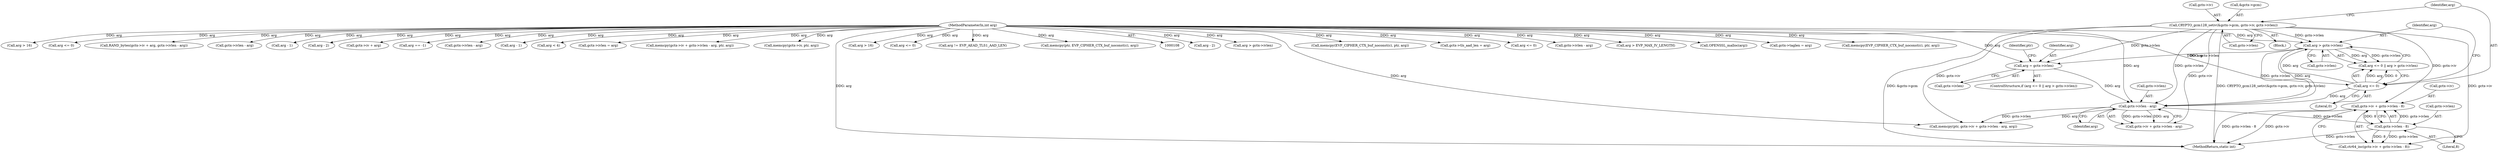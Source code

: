digraph "0_openssl_00d965474b22b54e4275232bc71ee0c699c5cd21_0@pointer" {
"1000393" [label="(Call,gctx->iv + gctx->ivlen - 8)"];
"1000354" [label="(Call,CRYPTO_gcm128_setiv(&gctx->gcm, gctx->iv, gctx->ivlen))"];
"1000397" [label="(Call,gctx->ivlen - 8)"];
"1000386" [label="(Call,gctx->ivlen - arg)"];
"1000370" [label="(Call,arg > gctx->ivlen)"];
"1000367" [label="(Call,arg <= 0)"];
"1000111" [label="(MethodParameterIn,int arg)"];
"1000375" [label="(Call,arg = gctx->ivlen)"];
"1000520" [label="(Call,arg - 2)"];
"1000177" [label="(Call,arg > gctx->ivlen)"];
"1000464" [label="(Call,memcpy(EVP_CIPHER_CTX_buf_noconst(c), ptr, arg))"];
"1000359" [label="(Call,gctx->iv)"];
"1000366" [label="(Call,arg <= 0 || arg > gctx->ivlen)"];
"1000372" [label="(Call,gctx->ivlen)"];
"1000469" [label="(Call,gctx->tls_aad_len = arg)"];
"1000218" [label="(Call,arg <= 0)"];
"1000627" [label="(MethodReturn,static int)"];
"1000324" [label="(Call,gctx->ivlen - arg)"];
"1000367" [label="(Call,arg <= 0)"];
"1000368" [label="(Identifier,arg)"];
"1000390" [label="(Identifier,arg)"];
"1000380" [label="(Call,memcpy(ptr, gctx->iv + gctx->ivlen - arg, arg))"];
"1000386" [label="(Call,gctx->ivlen - arg)"];
"1000354" [label="(Call,CRYPTO_gcm128_setiv(&gctx->gcm, gctx->iv, gctx->ivlen))"];
"1000381" [label="(Identifier,ptr)"];
"1000174" [label="(Call,arg > EVP_MAX_IV_LENGTH)"];
"1000198" [label="(Call,OPENSSL_malloc(arg))"];
"1000377" [label="(Call,gctx->ivlen)"];
"1000369" [label="(Literal,0)"];
"1000234" [label="(Call,gctx->taglen = arg)"];
"1000392" [label="(Call,ctr64_inc(gctx->iv + gctx->ivlen - 8))"];
"1000397" [label="(Call,gctx->ivlen - 8)"];
"1000229" [label="(Call,memcpy(EVP_CIPHER_CTX_buf_noconst(c), ptr, arg))"];
"1000248" [label="(Call,arg > 16)"];
"1000244" [label="(Call,arg <= 0)"];
"1000318" [label="(Call,RAND_bytes(gctx->iv + arg, gctx->ivlen - arg))"];
"1000376" [label="(Identifier,arg)"];
"1000375" [label="(Call,arg = gctx->ivlen)"];
"1000370" [label="(Call,arg > gctx->ivlen)"];
"1000382" [label="(Call,gctx->iv + gctx->ivlen - arg)"];
"1000432" [label="(Call,gctx->ivlen - arg)"];
"1000111" [label="(MethodParameterIn,int arg)"];
"1000387" [label="(Call,gctx->ivlen)"];
"1000490" [label="(Call,arg - 1)"];
"1000483" [label="(Call,arg - 2)"];
"1000371" [label="(Identifier,arg)"];
"1000319" [label="(Call,gctx->iv + arg)"];
"1000362" [label="(Call,gctx->ivlen)"];
"1000271" [label="(Call,arg == -1)"];
"1000297" [label="(Call,gctx->ivlen - arg)"];
"1000530" [label="(Call,arg - 1)"];
"1000293" [label="(Call,arg < 4)"];
"1000365" [label="(ControlStructure,if (arg <= 0 || arg > gctx->ivlen))"];
"1000122" [label="(Block,)"];
"1000398" [label="(Call,gctx->ivlen)"];
"1000401" [label="(Literal,8)"];
"1000355" [label="(Call,&gctx->gcm)"];
"1000208" [label="(Call,gctx->ivlen = arg)"];
"1000427" [label="(Call,memcpy(gctx->iv + gctx->ivlen - arg, ptr, arg))"];
"1000393" [label="(Call,gctx->iv + gctx->ivlen - 8)"];
"1000394" [label="(Call,gctx->iv)"];
"1000307" [label="(Call,memcpy(gctx->iv, ptr, arg))"];
"1000222" [label="(Call,arg > 16)"];
"1000167" [label="(Call,arg <= 0)"];
"1000459" [label="(Call,arg != EVP_AEAD_TLS1_AAD_LEN)"];
"1000262" [label="(Call,memcpy(ptr, EVP_CIPHER_CTX_buf_noconst(c), arg))"];
"1000393" -> "1000392"  [label="AST: "];
"1000393" -> "1000397"  [label="CFG: "];
"1000394" -> "1000393"  [label="AST: "];
"1000397" -> "1000393"  [label="AST: "];
"1000392" -> "1000393"  [label="CFG: "];
"1000393" -> "1000627"  [label="DDG: gctx->ivlen - 8"];
"1000393" -> "1000627"  [label="DDG: gctx->iv"];
"1000354" -> "1000393"  [label="DDG: gctx->iv"];
"1000397" -> "1000393"  [label="DDG: gctx->ivlen"];
"1000397" -> "1000393"  [label="DDG: 8"];
"1000354" -> "1000122"  [label="AST: "];
"1000354" -> "1000362"  [label="CFG: "];
"1000355" -> "1000354"  [label="AST: "];
"1000359" -> "1000354"  [label="AST: "];
"1000362" -> "1000354"  [label="AST: "];
"1000368" -> "1000354"  [label="CFG: "];
"1000354" -> "1000627"  [label="DDG: CRYPTO_gcm128_setiv(&gctx->gcm, gctx->iv, gctx->ivlen)"];
"1000354" -> "1000627"  [label="DDG: &gctx->gcm"];
"1000354" -> "1000370"  [label="DDG: gctx->ivlen"];
"1000354" -> "1000375"  [label="DDG: gctx->ivlen"];
"1000354" -> "1000380"  [label="DDG: gctx->iv"];
"1000354" -> "1000382"  [label="DDG: gctx->iv"];
"1000354" -> "1000386"  [label="DDG: gctx->ivlen"];
"1000354" -> "1000392"  [label="DDG: gctx->iv"];
"1000397" -> "1000401"  [label="CFG: "];
"1000398" -> "1000397"  [label="AST: "];
"1000401" -> "1000397"  [label="AST: "];
"1000397" -> "1000627"  [label="DDG: gctx->ivlen"];
"1000397" -> "1000392"  [label="DDG: gctx->ivlen"];
"1000397" -> "1000392"  [label="DDG: 8"];
"1000386" -> "1000397"  [label="DDG: gctx->ivlen"];
"1000386" -> "1000382"  [label="AST: "];
"1000386" -> "1000390"  [label="CFG: "];
"1000387" -> "1000386"  [label="AST: "];
"1000390" -> "1000386"  [label="AST: "];
"1000382" -> "1000386"  [label="CFG: "];
"1000386" -> "1000380"  [label="DDG: gctx->ivlen"];
"1000386" -> "1000380"  [label="DDG: arg"];
"1000386" -> "1000382"  [label="DDG: gctx->ivlen"];
"1000386" -> "1000382"  [label="DDG: arg"];
"1000370" -> "1000386"  [label="DDG: gctx->ivlen"];
"1000370" -> "1000386"  [label="DDG: arg"];
"1000375" -> "1000386"  [label="DDG: arg"];
"1000367" -> "1000386"  [label="DDG: arg"];
"1000111" -> "1000386"  [label="DDG: arg"];
"1000370" -> "1000366"  [label="AST: "];
"1000370" -> "1000372"  [label="CFG: "];
"1000371" -> "1000370"  [label="AST: "];
"1000372" -> "1000370"  [label="AST: "];
"1000366" -> "1000370"  [label="CFG: "];
"1000370" -> "1000366"  [label="DDG: arg"];
"1000370" -> "1000366"  [label="DDG: gctx->ivlen"];
"1000367" -> "1000370"  [label="DDG: arg"];
"1000111" -> "1000370"  [label="DDG: arg"];
"1000370" -> "1000375"  [label="DDG: gctx->ivlen"];
"1000367" -> "1000366"  [label="AST: "];
"1000367" -> "1000369"  [label="CFG: "];
"1000368" -> "1000367"  [label="AST: "];
"1000369" -> "1000367"  [label="AST: "];
"1000371" -> "1000367"  [label="CFG: "];
"1000366" -> "1000367"  [label="CFG: "];
"1000367" -> "1000366"  [label="DDG: arg"];
"1000367" -> "1000366"  [label="DDG: 0"];
"1000111" -> "1000367"  [label="DDG: arg"];
"1000111" -> "1000108"  [label="AST: "];
"1000111" -> "1000627"  [label="DDG: arg"];
"1000111" -> "1000167"  [label="DDG: arg"];
"1000111" -> "1000174"  [label="DDG: arg"];
"1000111" -> "1000177"  [label="DDG: arg"];
"1000111" -> "1000198"  [label="DDG: arg"];
"1000111" -> "1000208"  [label="DDG: arg"];
"1000111" -> "1000218"  [label="DDG: arg"];
"1000111" -> "1000222"  [label="DDG: arg"];
"1000111" -> "1000229"  [label="DDG: arg"];
"1000111" -> "1000234"  [label="DDG: arg"];
"1000111" -> "1000244"  [label="DDG: arg"];
"1000111" -> "1000248"  [label="DDG: arg"];
"1000111" -> "1000262"  [label="DDG: arg"];
"1000111" -> "1000271"  [label="DDG: arg"];
"1000111" -> "1000293"  [label="DDG: arg"];
"1000111" -> "1000297"  [label="DDG: arg"];
"1000111" -> "1000307"  [label="DDG: arg"];
"1000111" -> "1000318"  [label="DDG: arg"];
"1000111" -> "1000319"  [label="DDG: arg"];
"1000111" -> "1000324"  [label="DDG: arg"];
"1000111" -> "1000375"  [label="DDG: arg"];
"1000111" -> "1000380"  [label="DDG: arg"];
"1000111" -> "1000432"  [label="DDG: arg"];
"1000111" -> "1000427"  [label="DDG: arg"];
"1000111" -> "1000459"  [label="DDG: arg"];
"1000111" -> "1000464"  [label="DDG: arg"];
"1000111" -> "1000469"  [label="DDG: arg"];
"1000111" -> "1000483"  [label="DDG: arg"];
"1000111" -> "1000490"  [label="DDG: arg"];
"1000111" -> "1000520"  [label="DDG: arg"];
"1000111" -> "1000530"  [label="DDG: arg"];
"1000375" -> "1000365"  [label="AST: "];
"1000375" -> "1000377"  [label="CFG: "];
"1000376" -> "1000375"  [label="AST: "];
"1000377" -> "1000375"  [label="AST: "];
"1000381" -> "1000375"  [label="CFG: "];
}
